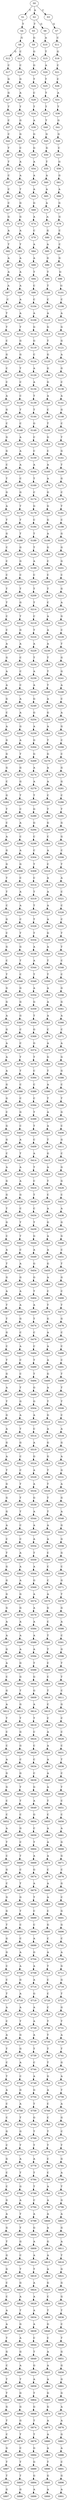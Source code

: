 strict digraph  {
	S0 -> S1 [ label = T ];
	S0 -> S2 [ label = A ];
	S0 -> S3 [ label = C ];
	S1 -> S4 [ label = T ];
	S2 -> S5 [ label = T ];
	S2 -> S6 [ label = G ];
	S3 -> S7 [ label = G ];
	S4 -> S8 [ label = G ];
	S5 -> S9 [ label = G ];
	S6 -> S10 [ label = A ];
	S7 -> S11 [ label = C ];
	S8 -> S12 [ label = G ];
	S8 -> S13 [ label = C ];
	S9 -> S14 [ label = G ];
	S10 -> S15 [ label = T ];
	S11 -> S16 [ label = G ];
	S12 -> S17 [ label = C ];
	S13 -> S18 [ label = C ];
	S14 -> S19 [ label = G ];
	S15 -> S20 [ label = A ];
	S16 -> S21 [ label = C ];
	S17 -> S22 [ label = G ];
	S18 -> S23 [ label = G ];
	S19 -> S24 [ label = T ];
	S20 -> S25 [ label = T ];
	S21 -> S26 [ label = C ];
	S22 -> S27 [ label = G ];
	S23 -> S28 [ label = A ];
	S24 -> S29 [ label = C ];
	S25 -> S30 [ label = T ];
	S26 -> S31 [ label = A ];
	S27 -> S32 [ label = T ];
	S28 -> S33 [ label = T ];
	S29 -> S34 [ label = T ];
	S30 -> S35 [ label = T ];
	S31 -> S36 [ label = T ];
	S32 -> S37 [ label = C ];
	S33 -> S38 [ label = G ];
	S34 -> S39 [ label = A ];
	S35 -> S40 [ label = T ];
	S36 -> S41 [ label = G ];
	S37 -> S42 [ label = C ];
	S38 -> S43 [ label = G ];
	S39 -> S44 [ label = G ];
	S40 -> S45 [ label = G ];
	S41 -> S46 [ label = G ];
	S42 -> S47 [ label = T ];
	S43 -> S48 [ label = C ];
	S44 -> S49 [ label = G ];
	S45 -> S50 [ label = G ];
	S46 -> S51 [ label = C ];
	S47 -> S52 [ label = T ];
	S48 -> S53 [ label = A ];
	S49 -> S54 [ label = A ];
	S50 -> S55 [ label = T ];
	S51 -> S56 [ label = G ];
	S52 -> S57 [ label = C ];
	S53 -> S58 [ label = A ];
	S54 -> S59 [ label = A ];
	S55 -> S60 [ label = A ];
	S56 -> S61 [ label = G ];
	S57 -> S62 [ label = C ];
	S58 -> S63 [ label = T ];
	S59 -> S64 [ label = A ];
	S60 -> S65 [ label = A ];
	S61 -> S66 [ label = A ];
	S62 -> S67 [ label = C ];
	S63 -> S68 [ label = G ];
	S64 -> S69 [ label = G ];
	S65 -> S70 [ label = A ];
	S66 -> S71 [ label = G ];
	S67 -> S72 [ label = G ];
	S68 -> S73 [ label = G ];
	S69 -> S74 [ label = A ];
	S70 -> S75 [ label = A ];
	S71 -> S76 [ label = G ];
	S72 -> S77 [ label = A ];
	S73 -> S78 [ label = A ];
	S74 -> S79 [ label = C ];
	S75 -> S80 [ label = G ];
	S76 -> S81 [ label = C ];
	S77 -> S82 [ label = T ];
	S78 -> S83 [ label = T ];
	S79 -> S84 [ label = A ];
	S80 -> S85 [ label = A ];
	S81 -> S86 [ label = C ];
	S82 -> S87 [ label = A ];
	S83 -> S88 [ label = A ];
	S84 -> S89 [ label = A ];
	S85 -> S90 [ label = G ];
	S86 -> S91 [ label = G ];
	S87 -> S92 [ label = A ];
	S88 -> S93 [ label = A ];
	S89 -> S94 [ label = T ];
	S90 -> S95 [ label = T ];
	S91 -> S96 [ label = G ];
	S92 -> S97 [ label = A ];
	S93 -> S98 [ label = A ];
	S94 -> S99 [ label = C ];
	S95 -> S100 [ label = T ];
	S96 -> S101 [ label = G ];
	S97 -> S102 [ label = C ];
	S98 -> S103 [ label = A ];
	S99 -> S104 [ label = C ];
	S100 -> S105 [ label = C ];
	S101 -> S106 [ label = C ];
	S102 -> S107 [ label = T ];
	S103 -> S108 [ label = A ];
	S104 -> S109 [ label = A ];
	S105 -> S110 [ label = A ];
	S106 -> S111 [ label = A ];
	S107 -> S112 [ label = T ];
	S108 -> S113 [ label = T ];
	S109 -> S114 [ label = G ];
	S110 -> S115 [ label = G ];
	S111 -> S116 [ label = G ];
	S112 -> S117 [ label = C ];
	S113 -> S118 [ label = G ];
	S114 -> S119 [ label = G ];
	S115 -> S120 [ label = T ];
	S116 -> S121 [ label = G ];
	S117 -> S122 [ label = G ];
	S118 -> S123 [ label = G ];
	S119 -> S124 [ label = C ];
	S120 -> S125 [ label = G ];
	S121 -> S126 [ label = A ];
	S122 -> S127 [ label = C ];
	S123 -> S128 [ label = T ];
	S124 -> S129 [ label = A ];
	S125 -> S130 [ label = G ];
	S126 -> S131 [ label = G ];
	S127 -> S132 [ label = C ];
	S128 -> S133 [ label = C ];
	S129 -> S134 [ label = A ];
	S130 -> S135 [ label = G ];
	S131 -> S136 [ label = C ];
	S132 -> S137 [ label = A ];
	S133 -> S138 [ label = C ];
	S134 -> S139 [ label = T ];
	S135 -> S140 [ label = A ];
	S136 -> S141 [ label = A ];
	S137 -> S142 [ label = G ];
	S138 -> S143 [ label = T ];
	S139 -> S144 [ label = T ];
	S140 -> S145 [ label = C ];
	S141 -> S146 [ label = G ];
	S142 -> S147 [ label = C ];
	S143 -> S148 [ label = C ];
	S144 -> S149 [ label = G ];
	S145 -> S150 [ label = T ];
	S146 -> S151 [ label = C ];
	S147 -> S152 [ label = G ];
	S148 -> S153 [ label = A ];
	S149 -> S154 [ label = C ];
	S150 -> S155 [ label = G ];
	S151 -> S156 [ label = T ];
	S152 -> S157 [ label = G ];
	S153 -> S158 [ label = A ];
	S154 -> S159 [ label = C ];
	S155 -> S160 [ label = C ];
	S156 -> S161 [ label = G ];
	S157 -> S162 [ label = C ];
	S158 -> S163 [ label = A ];
	S159 -> S164 [ label = A ];
	S160 -> S165 [ label = A ];
	S161 -> S166 [ label = T ];
	S162 -> S167 [ label = T ];
	S163 -> S168 [ label = C ];
	S164 -> S169 [ label = T ];
	S165 -> S170 [ label = A ];
	S166 -> S171 [ label = G ];
	S167 -> S172 [ label = G ];
	S168 -> S173 [ label = G ];
	S169 -> S174 [ label = C ];
	S170 -> S175 [ label = G ];
	S171 -> S176 [ label = C ];
	S172 -> S177 [ label = A ];
	S173 -> S178 [ label = T ];
	S174 -> S179 [ label = G ];
	S175 -> S180 [ label = G ];
	S176 -> S181 [ label = T ];
	S177 -> S182 [ label = T ];
	S178 -> S183 [ label = T ];
	S179 -> S184 [ label = C ];
	S180 -> S185 [ label = G ];
	S181 -> S186 [ label = C ];
	S182 -> S187 [ label = G ];
	S183 -> S188 [ label = T ];
	S184 -> S189 [ label = T ];
	S185 -> S190 [ label = A ];
	S186 -> S191 [ label = G ];
	S187 -> S192 [ label = C ];
	S188 -> S193 [ label = G ];
	S189 -> S194 [ label = T ];
	S190 -> S195 [ label = G ];
	S191 -> S196 [ label = G ];
	S192 -> S197 [ label = C ];
	S193 -> S198 [ label = G ];
	S194 -> S199 [ label = A ];
	S195 -> S200 [ label = C ];
	S196 -> S201 [ label = G ];
	S197 -> S202 [ label = C ];
	S198 -> S203 [ label = C ];
	S199 -> S204 [ label = C ];
	S200 -> S205 [ label = C ];
	S201 -> S206 [ label = C ];
	S202 -> S207 [ label = T ];
	S203 -> S208 [ label = T ];
	S204 -> S209 [ label = T ];
	S205 -> S210 [ label = T ];
	S206 -> S211 [ label = G ];
	S207 -> S212 [ label = T ];
	S208 -> S213 [ label = G ];
	S209 -> S214 [ label = T ];
	S210 -> S215 [ label = C ];
	S211 -> S216 [ label = A ];
	S212 -> S217 [ label = C ];
	S213 -> S218 [ label = T ];
	S214 -> S219 [ label = C ];
	S215 -> S220 [ label = A ];
	S216 -> S221 [ label = G ];
	S217 -> S222 [ label = C ];
	S218 -> S223 [ label = G ];
	S219 -> S224 [ label = T ];
	S220 -> S225 [ label = A ];
	S221 -> S226 [ label = C ];
	S222 -> S227 [ label = A ];
	S223 -> S228 [ label = A ];
	S224 -> S229 [ label = A ];
	S225 -> S230 [ label = A ];
	S226 -> S231 [ label = T ];
	S227 -> S232 [ label = G ];
	S228 -> S233 [ label = C ];
	S229 -> S234 [ label = T ];
	S230 -> S235 [ label = T ];
	S231 -> S236 [ label = G ];
	S232 -> S237 [ label = A ];
	S233 -> S238 [ label = C ];
	S234 -> S239 [ label = A ];
	S235 -> S240 [ label = T ];
	S236 -> S241 [ label = G ];
	S237 -> S242 [ label = A ];
	S238 -> S243 [ label = C ];
	S239 -> S244 [ label = A ];
	S240 -> S245 [ label = T ];
	S241 -> S246 [ label = A ];
	S242 -> S247 [ label = G ];
	S243 -> S248 [ label = A ];
	S244 -> S249 [ label = G ];
	S245 -> S250 [ label = A ];
	S246 -> S251 [ label = C ];
	S247 -> S252 [ label = C ];
	S248 -> S253 [ label = A ];
	S249 -> S254 [ label = G ];
	S250 -> S255 [ label = G ];
	S251 -> S256 [ label = A ];
	S252 -> S257 [ label = A ];
	S253 -> S258 [ label = G ];
	S254 -> S259 [ label = A ];
	S255 -> S260 [ label = A ];
	S256 -> S261 [ label = G ];
	S257 -> S262 [ label = G ];
	S258 -> S263 [ label = A ];
	S259 -> S264 [ label = G ];
	S260 -> S265 [ label = T ];
	S261 -> S266 [ label = C ];
	S262 -> S267 [ label = G ];
	S263 -> S268 [ label = T ];
	S264 -> S269 [ label = G ];
	S265 -> S270 [ label = G ];
	S266 -> S271 [ label = C ];
	S267 -> S272 [ label = G ];
	S268 -> S273 [ label = G ];
	S269 -> S274 [ label = A ];
	S270 -> S275 [ label = A ];
	S271 -> S276 [ label = G ];
	S272 -> S277 [ label = C ];
	S273 -> S278 [ label = G ];
	S274 -> S279 [ label = A ];
	S275 -> S280 [ label = A ];
	S276 -> S281 [ label = G ];
	S277 -> S282 [ label = G ];
	S278 -> S283 [ label = T ];
	S279 -> S284 [ label = T ];
	S280 -> S285 [ label = C ];
	S281 -> S286 [ label = C ];
	S282 -> S287 [ label = T ];
	S283 -> S288 [ label = C ];
	S284 -> S289 [ label = G ];
	S285 -> S290 [ label = T ];
	S286 -> S291 [ label = T ];
	S287 -> S292 [ label = C ];
	S288 -> S293 [ label = A ];
	S289 -> S294 [ label = G ];
	S290 -> S295 [ label = G ];
	S291 -> S296 [ label = G ];
	S292 -> S297 [ label = A ];
	S293 -> S298 [ label = C ];
	S294 -> S299 [ label = C ];
	S295 -> S300 [ label = C ];
	S296 -> S301 [ label = G ];
	S297 -> S302 [ label = G ];
	S298 -> S303 [ label = A ];
	S299 -> S304 [ label = C ];
	S300 -> S305 [ label = A ];
	S301 -> S306 [ label = C ];
	S302 -> S307 [ label = G ];
	S303 -> S308 [ label = G ];
	S304 -> S309 [ label = T ];
	S305 -> S310 [ label = C ];
	S306 -> S311 [ label = T ];
	S307 -> S312 [ label = T ];
	S308 -> S313 [ label = C ];
	S309 -> S314 [ label = C ];
	S310 -> S315 [ label = A ];
	S311 -> S316 [ label = A ];
	S312 -> S317 [ label = T ];
	S313 -> S318 [ label = A ];
	S314 -> S319 [ label = T ];
	S315 -> S320 [ label = A ];
	S316 -> S321 [ label = C ];
	S317 -> S322 [ label = C ];
	S318 -> S323 [ label = A ];
	S319 -> S324 [ label = T ];
	S320 -> S325 [ label = A ];
	S321 -> S326 [ label = C ];
	S322 -> S327 [ label = G ];
	S323 -> S328 [ label = C ];
	S324 -> S329 [ label = T ];
	S325 -> S330 [ label = A ];
	S326 -> S331 [ label = C ];
	S327 -> S332 [ label = C ];
	S328 -> S333 [ label = T ];
	S329 -> S334 [ label = T ];
	S330 -> S335 [ label = G ];
	S331 -> S336 [ label = T ];
	S332 -> S337 [ label = G ];
	S333 -> S338 [ label = G ];
	S334 -> S339 [ label = A ];
	S335 -> S340 [ label = A ];
	S336 -> S341 [ label = T ];
	S337 -> S342 [ label = C ];
	S338 -> S343 [ label = T ];
	S339 -> S344 [ label = A ];
	S340 -> S345 [ label = T ];
	S341 -> S346 [ label = C ];
	S342 -> S347 [ label = T ];
	S343 -> S348 [ label = C ];
	S344 -> S349 [ label = T ];
	S345 -> S350 [ label = T ];
	S346 -> S351 [ label = C ];
	S347 -> S352 [ label = G ];
	S348 -> S353 [ label = G ];
	S349 -> S354 [ label = A ];
	S350 -> S355 [ label = A ];
	S351 -> S356 [ label = G ];
	S352 -> S357 [ label = G ];
	S353 -> S358 [ label = G ];
	S354 -> S359 [ label = G ];
	S355 -> S360 [ label = A ];
	S356 -> S361 [ label = G ];
	S357 -> S362 [ label = A ];
	S358 -> S363 [ label = G ];
	S359 -> S364 [ label = T ];
	S360 -> S365 [ label = A ];
	S361 -> S366 [ label = A ];
	S362 -> S367 [ label = G ];
	S363 -> S368 [ label = C ];
	S364 -> S369 [ label = G ];
	S365 -> S370 [ label = C ];
	S366 -> S371 [ label = C ];
	S367 -> S372 [ label = A ];
	S368 -> S373 [ label = C ];
	S369 -> S374 [ label = G ];
	S370 -> S375 [ label = A ];
	S371 -> S376 [ label = A ];
	S372 -> S377 [ label = A ];
	S373 -> S378 [ label = T ];
	S374 -> S379 [ label = T ];
	S375 -> S380 [ label = G ];
	S376 -> S381 [ label = G ];
	S377 -> S382 [ label = A ];
	S378 -> S383 [ label = T ];
	S379 -> S384 [ label = C ];
	S380 -> S385 [ label = T ];
	S381 -> S386 [ label = G ];
	S382 -> S387 [ label = G ];
	S383 -> S388 [ label = C ];
	S384 -> S389 [ label = C ];
	S385 -> S390 [ label = A ];
	S386 -> S391 [ label = C ];
	S387 -> S392 [ label = G ];
	S388 -> S393 [ label = C ];
	S389 -> S394 [ label = C ];
	S390 -> S395 [ label = T ];
	S391 -> S396 [ label = T ];
	S392 -> S397 [ label = C ];
	S393 -> S398 [ label = G ];
	S394 -> S399 [ label = T ];
	S395 -> S400 [ label = A ];
	S396 -> S401 [ label = G ];
	S397 -> S402 [ label = G ];
	S398 -> S403 [ label = C ];
	S399 -> S404 [ label = T ];
	S400 -> S405 [ label = A ];
	S401 -> S406 [ label = C ];
	S402 -> S407 [ label = G ];
	S403 -> S408 [ label = A ];
	S404 -> S409 [ label = C ];
	S405 -> S410 [ label = T ];
	S406 -> S411 [ label = G ];
	S407 -> S412 [ label = C ];
	S408 -> S413 [ label = T ];
	S409 -> S414 [ label = A ];
	S410 -> S415 [ label = G ];
	S411 -> S416 [ label = C ];
	S412 -> S417 [ label = A ];
	S413 -> S418 [ label = A ];
	S414 -> S419 [ label = T ];
	S415 -> S420 [ label = A ];
	S416 -> S421 [ label = G ];
	S417 -> S422 [ label = G ];
	S418 -> S423 [ label = A ];
	S419 -> S424 [ label = C ];
	S420 -> S425 [ label = T ];
	S421 -> S426 [ label = G ];
	S422 -> S427 [ label = G ];
	S423 -> S428 [ label = G ];
	S424 -> S429 [ label = T ];
	S425 -> S430 [ label = C ];
	S426 -> S431 [ label = C ];
	S427 -> S432 [ label = T ];
	S428 -> S433 [ label = C ];
	S429 -> S434 [ label = C ];
	S430 -> S435 [ label = A ];
	S431 -> S436 [ label = A ];
	S432 -> S437 [ label = G ];
	S433 -> S438 [ label = T ];
	S434 -> S439 [ label = T ];
	S435 -> S440 [ label = G ];
	S436 -> S441 [ label = G ];
	S437 -> S442 [ label = C ];
	S438 -> S443 [ label = T ];
	S439 -> S444 [ label = G ];
	S440 -> S445 [ label = A ];
	S441 -> S446 [ label = G ];
	S442 -> S447 [ label = A ];
	S443 -> S448 [ label = C ];
	S444 -> S449 [ label = A ];
	S445 -> S450 [ label = A ];
	S446 -> S451 [ label = C ];
	S447 -> S452 [ label = T ];
	S448 -> S453 [ label = A ];
	S449 -> S454 [ label = G ];
	S450 -> S455 [ label = G ];
	S451 -> S456 [ label = T ];
	S452 -> S457 [ label = G ];
	S453 -> S458 [ label = G ];
	S454 -> S459 [ label = G ];
	S455 -> S460 [ label = A ];
	S456 -> S461 [ label = G ];
	S457 -> S462 [ label = A ];
	S458 -> S463 [ label = A ];
	S459 -> S464 [ label = T ];
	S460 -> S465 [ label = C ];
	S461 -> S466 [ label = C ];
	S462 -> S467 [ label = T ];
	S463 -> S468 [ label = A ];
	S464 -> S469 [ label = A ];
	S465 -> S470 [ label = T ];
	S466 -> S471 [ label = T ];
	S467 -> S472 [ label = T ];
	S468 -> S473 [ label = G ];
	S469 -> S474 [ label = T ];
	S470 -> S475 [ label = G ];
	S471 -> S476 [ label = G ];
	S472 -> S477 [ label = G ];
	S473 -> S478 [ label = C ];
	S474 -> S479 [ label = C ];
	S475 -> S480 [ label = A ];
	S476 -> S481 [ label = C ];
	S477 -> S482 [ label = C ];
	S478 -> S483 [ label = A ];
	S479 -> S484 [ label = C ];
	S480 -> S485 [ label = A ];
	S481 -> S486 [ label = C ];
	S482 -> S487 [ label = T ];
	S483 -> S488 [ label = C ];
	S484 -> S489 [ label = T ];
	S485 -> S490 [ label = A ];
	S486 -> S491 [ label = C ];
	S487 -> S492 [ label = G ];
	S488 -> S493 [ label = C ];
	S489 -> S494 [ label = T ];
	S490 -> S495 [ label = G ];
	S491 -> S496 [ label = T ];
	S492 -> S497 [ label = A ];
	S493 -> S498 [ label = T ];
	S494 -> S499 [ label = G ];
	S495 -> S500 [ label = A ];
	S496 -> S501 [ label = T ];
	S497 -> S502 [ label = T ];
	S498 -> S503 [ label = G ];
	S499 -> S504 [ label = G ];
	S500 -> S505 [ label = T ];
	S501 -> S506 [ label = T ];
	S502 -> S507 [ label = G ];
	S503 -> S508 [ label = A ];
	S504 -> S509 [ label = A ];
	S505 -> S510 [ label = G ];
	S506 -> S511 [ label = C ];
	S507 -> S512 [ label = A ];
	S508 -> S513 [ label = T ];
	S509 -> S514 [ label = C ];
	S510 -> S515 [ label = A ];
	S511 -> S516 [ label = A ];
	S512 -> S517 [ label = G ];
	S513 -> S518 [ label = G ];
	S514 -> S519 [ label = A ];
	S515 -> S520 [ label = G ];
	S516 -> S521 [ label = G ];
	S517 -> S522 [ label = A ];
	S518 -> S523 [ label = C ];
	S519 -> S524 [ label = G ];
	S520 -> S525 [ label = G ];
	S521 -> S526 [ label = A ];
	S522 -> S527 [ label = T ];
	S523 -> S528 [ label = C ];
	S524 -> S529 [ label = A ];
	S525 -> S530 [ label = T ];
	S526 -> S531 [ label = G ];
	S527 -> S532 [ label = G ];
	S528 -> S533 [ label = T ];
	S529 -> S534 [ label = A ];
	S530 -> S535 [ label = T ];
	S531 -> S536 [ label = A ];
	S532 -> S537 [ label = G ];
	S533 -> S538 [ label = T ];
	S534 -> S539 [ label = G ];
	S535 -> S540 [ label = T ];
	S536 -> S541 [ label = G ];
	S537 -> S542 [ label = G ];
	S538 -> S543 [ label = T ];
	S539 -> S544 [ label = A ];
	S540 -> S545 [ label = T ];
	S541 -> S546 [ label = A ];
	S542 -> S547 [ label = A ];
	S543 -> S548 [ label = C ];
	S544 -> S549 [ label = A ];
	S545 -> S550 [ label = A ];
	S546 -> S551 [ label = G ];
	S547 -> S552 [ label = C ];
	S548 -> S553 [ label = C ];
	S549 -> S554 [ label = A ];
	S550 -> S555 [ label = A ];
	S551 -> S556 [ label = G ];
	S552 -> S557 [ label = T ];
	S553 -> S558 [ label = A ];
	S554 -> S559 [ label = T ];
	S555 -> S560 [ label = C ];
	S556 -> S561 [ label = G ];
	S557 -> S562 [ label = G ];
	S558 -> S563 [ label = A ];
	S559 -> S564 [ label = A ];
	S560 -> S565 [ label = C ];
	S561 -> S566 [ label = C ];
	S562 -> S567 [ label = G ];
	S563 -> S568 [ label = A ];
	S564 -> S569 [ label = G ];
	S565 -> S570 [ label = C ];
	S566 -> S571 [ label = G ];
	S567 -> S572 [ label = G ];
	S568 -> S573 [ label = G ];
	S569 -> S574 [ label = A ];
	S570 -> S575 [ label = A ];
	S571 -> S576 [ label = T ];
	S572 -> S577 [ label = G ];
	S573 -> S578 [ label = G ];
	S574 -> S579 [ label = A ];
	S575 -> S580 [ label = G ];
	S576 -> S581 [ label = G ];
	S577 -> S582 [ label = A ];
	S578 -> S583 [ label = A ];
	S579 -> S584 [ label = A ];
	S580 -> S585 [ label = C ];
	S581 -> S586 [ label = A ];
	S582 -> S587 [ label = A ];
	S583 -> S588 [ label = A ];
	S584 -> S589 [ label = A ];
	S585 -> S590 [ label = T ];
	S586 -> S591 [ label = C ];
	S587 -> S592 [ label = G ];
	S588 -> S593 [ label = A ];
	S589 -> S594 [ label = A ];
	S590 -> S595 [ label = T ];
	S591 -> S596 [ label = G ];
	S592 -> S597 [ label = A ];
	S593 -> S598 [ label = G ];
	S594 -> S599 [ label = T ];
	S595 -> S600 [ label = C ];
	S596 -> S601 [ label = T ];
	S597 -> S602 [ label = C ];
	S598 -> S603 [ label = G ];
	S599 -> S604 [ label = G ];
	S600 -> S605 [ label = C ];
	S601 -> S606 [ label = T ];
	S602 -> S607 [ label = G ];
	S603 -> S608 [ label = T ];
	S604 -> S609 [ label = G ];
	S605 -> S610 [ label = T ];
	S606 -> S611 [ label = C ];
	S607 -> S612 [ label = A ];
	S608 -> S613 [ label = G ];
	S609 -> S614 [ label = A ];
	S610 -> S615 [ label = C ];
	S611 -> S616 [ label = G ];
	S612 -> S617 [ label = T ];
	S613 -> S618 [ label = T ];
	S614 -> S619 [ label = T ];
	S615 -> S620 [ label = C ];
	S616 -> S621 [ label = C ];
	S617 -> S622 [ label = C ];
	S618 -> S623 [ label = G ];
	S619 -> S624 [ label = C ];
	S620 -> S625 [ label = A ];
	S621 -> S626 [ label = C ];
	S622 -> S627 [ label = C ];
	S623 -> S628 [ label = G ];
	S624 -> S629 [ label = C ];
	S625 -> S630 [ label = A ];
	S626 -> S631 [ label = C ];
	S627 -> S632 [ label = A ];
	S628 -> S633 [ label = C ];
	S629 -> S634 [ label = C ];
	S630 -> S635 [ label = A ];
	S631 -> S636 [ label = T ];
	S632 -> S637 [ label = G ];
	S633 -> S638 [ label = G ];
	S634 -> S639 [ label = C ];
	S635 -> S640 [ label = A ];
	S636 -> S641 [ label = C ];
	S637 -> S642 [ label = G ];
	S638 -> S643 [ label = T ];
	S639 -> S644 [ label = G ];
	S640 -> S645 [ label = A ];
	S641 -> S646 [ label = T ];
	S642 -> S647 [ label = C ];
	S643 -> S648 [ label = T ];
	S644 -> S649 [ label = A ];
	S645 -> S650 [ label = T ];
	S646 -> S651 [ label = C ];
	S647 -> S652 [ label = C ];
	S648 -> S653 [ label = C ];
	S649 -> S654 [ label = G ];
	S650 -> S655 [ label = C ];
	S651 -> S656 [ label = C ];
	S652 -> S657 [ label = A ];
	S653 -> S658 [ label = G ];
	S654 -> S659 [ label = C ];
	S655 -> S660 [ label = A ];
	S656 -> S661 [ label = A ];
	S657 -> S662 [ label = T ];
	S658 -> S663 [ label = C ];
	S659 -> S664 [ label = T ];
	S660 -> S665 [ label = A ];
	S661 -> S666 [ label = G ];
	S662 -> S667 [ label = C ];
	S663 -> S668 [ label = T ];
	S664 -> S669 [ label = A ];
	S665 -> S670 [ label = A ];
	S666 -> S671 [ label = G ];
	S667 -> S672 [ label = G ];
	S668 -> S673 [ label = C ];
	S669 -> S674 [ label = G ];
	S670 -> S675 [ label = C ];
	S671 -> S676 [ label = C ];
	S672 -> S677 [ label = C ];
	S673 -> S678 [ label = T ];
	S674 -> S679 [ label = A ];
	S675 -> S680 [ label = A ];
	S676 -> S681 [ label = G ];
	S677 -> S682 [ label = G ];
	S678 -> S683 [ label = G ];
	S679 -> S684 [ label = T ];
	S680 -> S685 [ label = A ];
	S681 -> S686 [ label = C ];
	S682 -> S687 [ label = G ];
	S683 -> S688 [ label = T ];
	S684 -> S689 [ label = C ];
	S685 -> S690 [ label = C ];
	S686 -> S691 [ label = G ];
	S687 -> S692 [ label = T ];
	S688 -> S693 [ label = C ];
	S689 -> S694 [ label = C ];
	S690 -> S695 [ label = G ];
	S691 -> S696 [ label = G ];
	S692 -> S697 [ label = G ];
	S693 -> S698 [ label = C ];
	S694 -> S699 [ label = A ];
	S695 -> S700 [ label = C ];
	S696 -> S701 [ label = C ];
	S697 -> S702 [ label = G ];
	S698 -> S703 [ label = A ];
	S699 -> S704 [ label = G ];
	S700 -> S705 [ label = A ];
	S701 -> S706 [ label = A ];
	S702 -> S707 [ label = C ];
	S703 -> S708 [ label = A ];
	S704 -> S709 [ label = A ];
	S705 -> S710 [ label = T ];
	S706 -> S711 [ label = G ];
	S707 -> S712 [ label = C ];
	S708 -> S713 [ label = G ];
	S709 -> S714 [ label = A ];
	S710 -> S715 [ label = C ];
	S711 -> S716 [ label = G ];
	S712 -> S717 [ label = T ];
	S713 -> S718 [ label = A ];
	S714 -> S719 [ label = G ];
	S715 -> S720 [ label = C ];
	S716 -> S721 [ label = T ];
	S717 -> S722 [ label = A ];
	S718 -> S723 [ label = A ];
	S719 -> S724 [ label = A ];
	S720 -> S725 [ label = C ];
	S721 -> S726 [ label = G ];
	S722 -> S727 [ label = C ];
	S723 -> S728 [ label = T ];
	S724 -> S729 [ label = A ];
	S725 -> S730 [ label = T ];
	S726 -> S731 [ label = T ];
	S727 -> S732 [ label = A ];
	S728 -> S733 [ label = G ];
	S729 -> S734 [ label = A ];
	S730 -> S735 [ label = T ];
	S731 -> S736 [ label = A ];
	S732 -> S737 [ label = T ];
	S733 -> S738 [ label = G ];
	S734 -> S739 [ label = T ];
	S735 -> S740 [ label = T ];
	S736 -> S741 [ label = T ];
	S737 -> S742 [ label = C ];
	S738 -> S743 [ label = A ];
	S739 -> S744 [ label = C ];
	S740 -> S745 [ label = T ];
	S741 -> S746 [ label = G ];
	S742 -> S747 [ label = T ];
	S743 -> S748 [ label = C ];
	S744 -> S749 [ label = A ];
	S745 -> S750 [ label = G ];
	S746 -> S751 [ label = A ];
	S747 -> S752 [ label = A ];
	S748 -> S753 [ label = G ];
	S749 -> S754 [ label = G ];
	S750 -> S755 [ label = A ];
	S751 -> S756 [ label = T ];
	S752 -> S757 [ label = C ];
	S753 -> S758 [ label = A ];
	S754 -> S759 [ label = T ];
	S755 -> S760 [ label = C ];
	S756 -> S761 [ label = A ];
	S757 -> S762 [ label = C ];
	S758 -> S763 [ label = T ];
	S759 -> S764 [ label = G ];
	S760 -> S765 [ label = C ];
	S761 -> S766 [ label = G ];
	S762 -> S767 [ label = G ];
	S763 -> S768 [ label = G ];
	S764 -> S769 [ label = T ];
	S765 -> S770 [ label = T ];
	S766 -> S771 [ label = C ];
	S767 -> S772 [ label = C ];
	S768 -> S773 [ label = T ];
	S769 -> S774 [ label = T ];
	S770 -> S775 [ label = T ];
	S771 -> S776 [ label = T ];
	S772 -> S777 [ label = G ];
	S773 -> S778 [ label = A ];
	S774 -> S779 [ label = A ];
	S775 -> S780 [ label = C ];
	S776 -> S781 [ label = G ];
	S777 -> S782 [ label = C ];
	S778 -> S783 [ label = T ];
	S779 -> S784 [ label = T ];
	S780 -> S785 [ label = C ];
	S781 -> S786 [ label = A ];
	S782 -> S787 [ label = C ];
	S783 -> S788 [ label = G ];
	S784 -> S789 [ label = T ];
	S785 -> S790 [ label = A ];
	S786 -> S791 [ label = T ];
	S787 -> S792 [ label = G ];
	S788 -> S793 [ label = A ];
	S789 -> S794 [ label = C ];
	S790 -> S795 [ label = A ];
	S791 -> S796 [ label = G ];
	S792 -> S797 [ label = A ];
	S793 -> S798 [ label = T ];
	S794 -> S799 [ label = A ];
	S795 -> S800 [ label = A ];
	S796 -> S801 [ label = A ];
	S797 -> S802 [ label = G ];
	S798 -> S803 [ label = T ];
	S799 -> S804 [ label = G ];
	S800 -> S805 [ label = A ];
	S801 -> S806 [ label = G ];
	S802 -> S807 [ label = T ];
	S803 -> S808 [ label = G ];
	S804 -> S809 [ label = A ];
	S805 -> S810 [ label = G ];
	S806 -> S811 [ label = A ];
	S807 -> S812 [ label = G ];
	S808 -> S813 [ label = C ];
	S809 -> S814 [ label = A ];
	S810 -> S815 [ label = A ];
	S811 -> S816 [ label = T ];
	S812 -> S817 [ label = G ];
	S813 -> S818 [ label = T ];
	S814 -> S819 [ label = T ];
	S815 -> S820 [ label = A ];
	S816 -> S821 [ label = G ];
	S817 -> S822 [ label = C ];
	S818 -> S823 [ label = G ];
	S819 -> S824 [ label = A ];
	S820 -> S825 [ label = G ];
	S821 -> S826 [ label = G ];
	S822 -> S827 [ label = C ];
	S823 -> S828 [ label = A ];
	S824 -> S829 [ label = A ];
	S825 -> S830 [ label = C ];
	S826 -> S831 [ label = G ];
	S827 -> S832 [ label = A ];
	S828 -> S833 [ label = T ];
	S829 -> S834 [ label = A ];
	S830 -> S835 [ label = T ];
	S831 -> S836 [ label = T ];
	S832 -> S837 [ label = A ];
	S833 -> S838 [ label = G ];
	S834 -> S839 [ label = A ];
	S835 -> S840 [ label = G ];
	S836 -> S841 [ label = C ];
	S837 -> S842 [ label = T ];
	S838 -> S843 [ label = A ];
	S839 -> S844 [ label = C ];
	S840 -> S845 [ label = C ];
	S841 -> S846 [ label = T ];
	S842 -> S847 [ label = G ];
	S843 -> S848 [ label = G ];
	S844 -> S849 [ label = T ];
	S845 -> S850 [ label = A ];
	S846 -> S851 [ label = G ];
	S847 -> S852 [ label = C ];
	S848 -> S853 [ label = A ];
	S849 -> S854 [ label = G ];
	S850 -> S855 [ label = A ];
	S851 -> S856 [ label = G ];
	S852 -> S857 [ label = T ];
	S853 -> S858 [ label = T ];
	S854 -> S859 [ label = A ];
	S855 -> S860 [ label = A ];
	S856 -> S861 [ label = G ];
	S857 -> S862 [ label = T ];
	S858 -> S863 [ label = G ];
	S859 -> S864 [ label = T ];
	S860 -> S865 [ label = G ];
	S861 -> S866 [ label = G ];
	S862 -> S867 [ label = G ];
	S863 -> S868 [ label = G ];
	S864 -> S869 [ label = G ];
	S865 -> S870 [ label = G ];
	S866 -> S871 [ label = A ];
	S867 -> S872 [ label = T ];
	S868 -> S873 [ label = G ];
	S869 -> S874 [ label = T ];
	S870 -> S875 [ label = A ];
	S871 -> S876 [ label = A ];
	S872 -> S877 [ label = C ];
	S873 -> S878 [ label = T ];
	S874 -> S879 [ label = T ];
	S875 -> S880 [ label = A ];
	S876 -> S881 [ label = G ];
	S877 -> S882 [ label = G ];
	S878 -> S883 [ label = C ];
	S879 -> S884 [ label = G ];
	S880 -> S885 [ label = A ];
	S881 -> S886 [ label = A ];
	S882 -> S887 [ label = T ];
	S883 -> S888 [ label = T ];
	S884 -> S889 [ label = G ];
	S885 -> S890 [ label = T ];
	S886 -> S891 [ label = C ];
	S887 -> S892 [ label = T ];
	S888 -> S893 [ label = T ];
	S889 -> S894 [ label = G ];
	S890 -> S895 [ label = G ];
	S891 -> S896 [ label = G ];
	S892 -> S897 [ label = G ];
	S893 -> S898 [ label = G ];
	S894 -> S899 [ label = A ];
	S895 -> S900 [ label = A ];
	S896 -> S901 [ label = A ];
}
